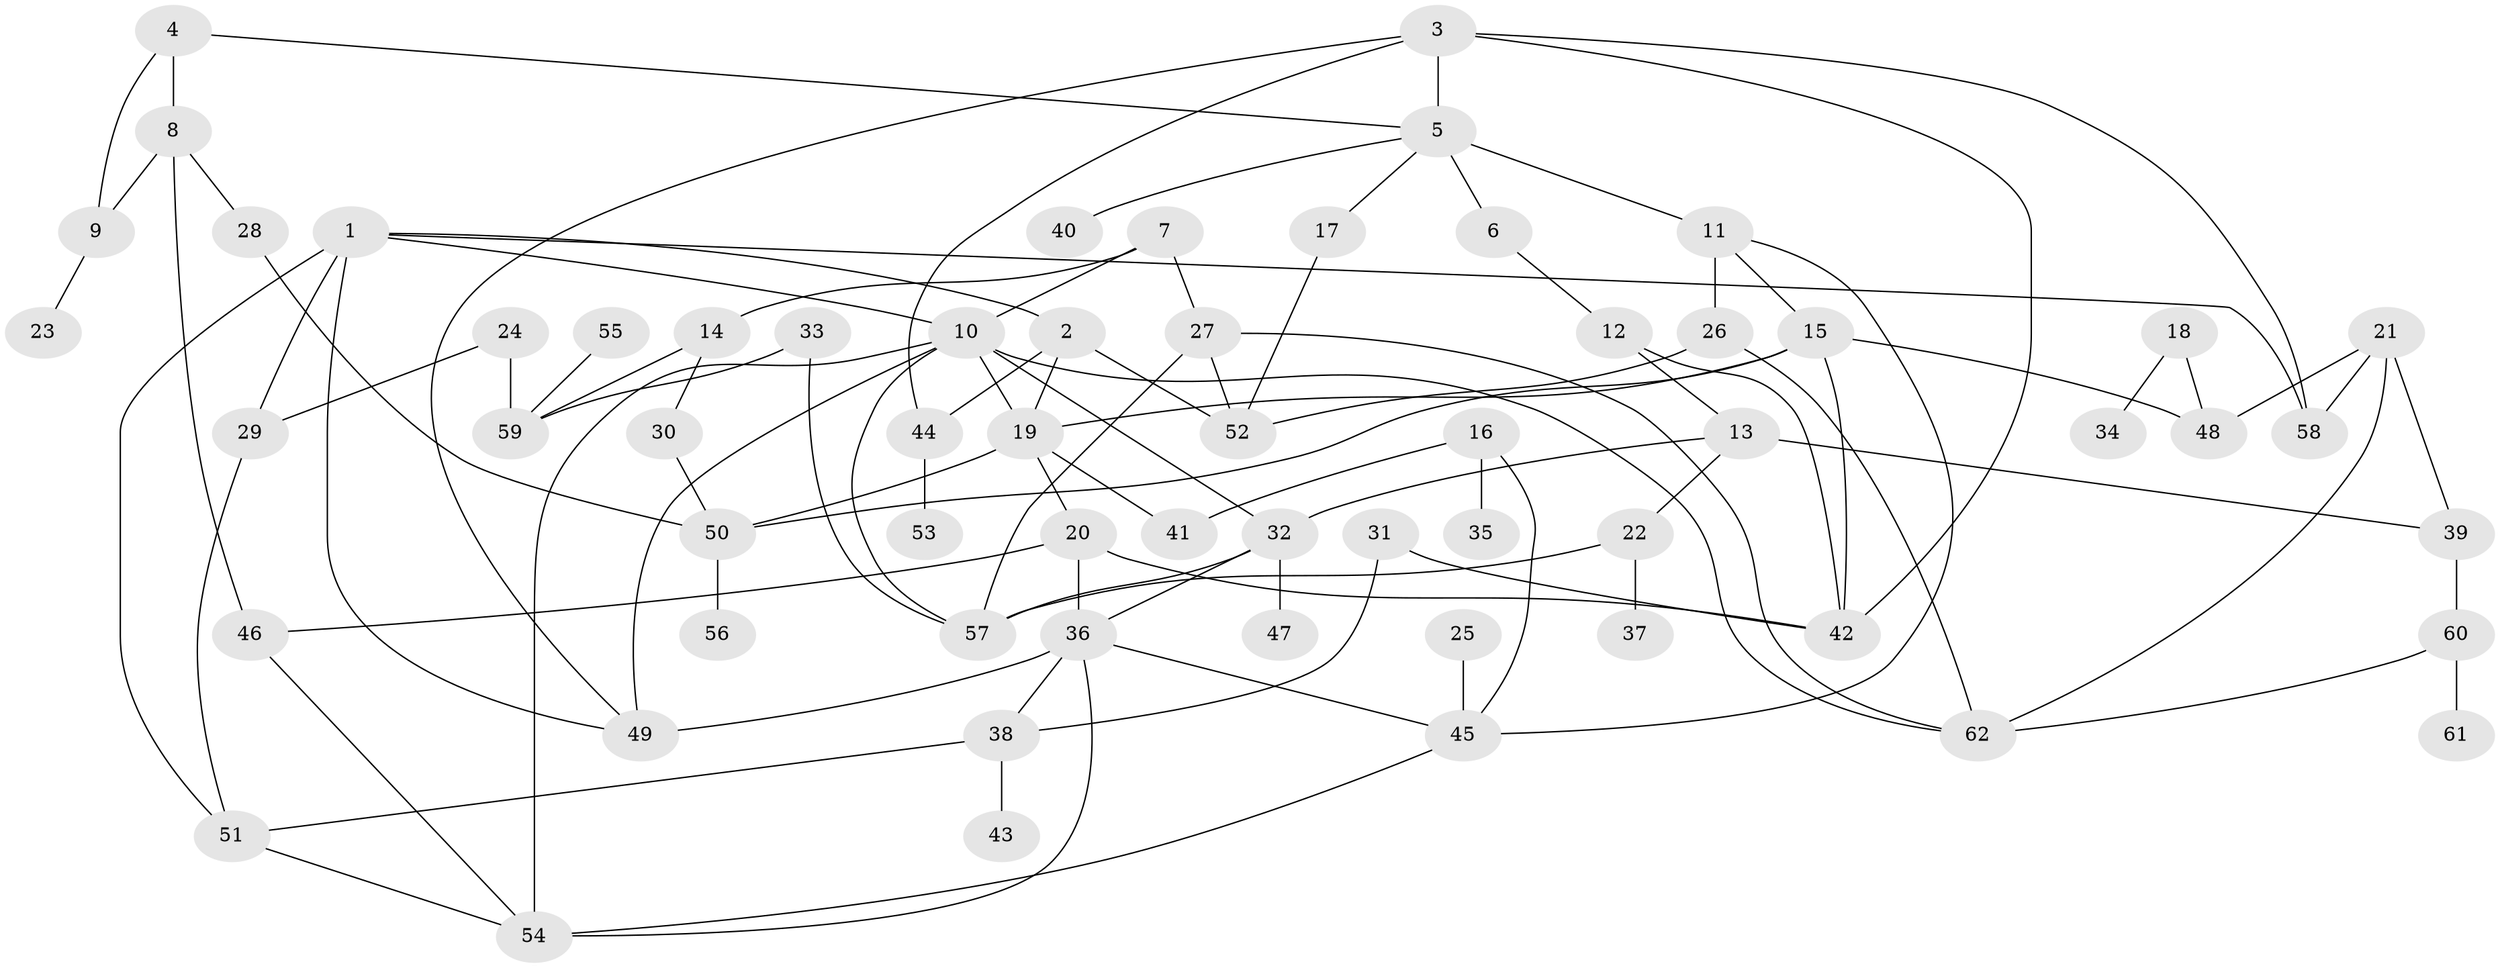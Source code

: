 // original degree distribution, {6: 0.056818181818181816, 5: 0.10227272727272728, 4: 0.125, 7: 0.011363636363636364, 3: 0.3181818181818182, 2: 0.20454545454545456, 1: 0.18181818181818182}
// Generated by graph-tools (version 1.1) at 2025/36/03/04/25 23:36:08]
// undirected, 62 vertices, 100 edges
graph export_dot {
  node [color=gray90,style=filled];
  1;
  2;
  3;
  4;
  5;
  6;
  7;
  8;
  9;
  10;
  11;
  12;
  13;
  14;
  15;
  16;
  17;
  18;
  19;
  20;
  21;
  22;
  23;
  24;
  25;
  26;
  27;
  28;
  29;
  30;
  31;
  32;
  33;
  34;
  35;
  36;
  37;
  38;
  39;
  40;
  41;
  42;
  43;
  44;
  45;
  46;
  47;
  48;
  49;
  50;
  51;
  52;
  53;
  54;
  55;
  56;
  57;
  58;
  59;
  60;
  61;
  62;
  1 -- 2 [weight=1.0];
  1 -- 10 [weight=1.0];
  1 -- 29 [weight=1.0];
  1 -- 49 [weight=1.0];
  1 -- 51 [weight=1.0];
  1 -- 58 [weight=1.0];
  2 -- 19 [weight=1.0];
  2 -- 44 [weight=1.0];
  2 -- 52 [weight=1.0];
  3 -- 5 [weight=1.0];
  3 -- 42 [weight=1.0];
  3 -- 44 [weight=1.0];
  3 -- 49 [weight=1.0];
  3 -- 58 [weight=1.0];
  4 -- 5 [weight=1.0];
  4 -- 8 [weight=1.0];
  4 -- 9 [weight=1.0];
  5 -- 6 [weight=1.0];
  5 -- 11 [weight=2.0];
  5 -- 17 [weight=1.0];
  5 -- 40 [weight=1.0];
  6 -- 12 [weight=1.0];
  7 -- 10 [weight=1.0];
  7 -- 14 [weight=1.0];
  7 -- 27 [weight=1.0];
  8 -- 9 [weight=1.0];
  8 -- 28 [weight=1.0];
  8 -- 46 [weight=1.0];
  9 -- 23 [weight=1.0];
  10 -- 19 [weight=1.0];
  10 -- 32 [weight=1.0];
  10 -- 49 [weight=2.0];
  10 -- 54 [weight=1.0];
  10 -- 57 [weight=1.0];
  10 -- 62 [weight=1.0];
  11 -- 15 [weight=1.0];
  11 -- 26 [weight=1.0];
  11 -- 45 [weight=1.0];
  12 -- 13 [weight=1.0];
  12 -- 42 [weight=1.0];
  13 -- 22 [weight=1.0];
  13 -- 32 [weight=1.0];
  13 -- 39 [weight=1.0];
  14 -- 30 [weight=1.0];
  14 -- 59 [weight=1.0];
  15 -- 19 [weight=1.0];
  15 -- 42 [weight=1.0];
  15 -- 48 [weight=1.0];
  15 -- 50 [weight=1.0];
  16 -- 35 [weight=1.0];
  16 -- 41 [weight=1.0];
  16 -- 45 [weight=1.0];
  17 -- 52 [weight=1.0];
  18 -- 34 [weight=1.0];
  18 -- 48 [weight=2.0];
  19 -- 20 [weight=1.0];
  19 -- 41 [weight=1.0];
  19 -- 50 [weight=1.0];
  20 -- 36 [weight=1.0];
  20 -- 42 [weight=1.0];
  20 -- 46 [weight=1.0];
  21 -- 39 [weight=1.0];
  21 -- 48 [weight=1.0];
  21 -- 58 [weight=1.0];
  21 -- 62 [weight=1.0];
  22 -- 37 [weight=1.0];
  22 -- 57 [weight=1.0];
  24 -- 29 [weight=1.0];
  24 -- 59 [weight=1.0];
  25 -- 45 [weight=1.0];
  26 -- 52 [weight=1.0];
  26 -- 62 [weight=1.0];
  27 -- 52 [weight=1.0];
  27 -- 57 [weight=1.0];
  27 -- 62 [weight=1.0];
  28 -- 50 [weight=1.0];
  29 -- 51 [weight=1.0];
  30 -- 50 [weight=1.0];
  31 -- 38 [weight=1.0];
  31 -- 42 [weight=1.0];
  32 -- 36 [weight=1.0];
  32 -- 47 [weight=1.0];
  32 -- 57 [weight=1.0];
  33 -- 57 [weight=1.0];
  33 -- 59 [weight=1.0];
  36 -- 38 [weight=1.0];
  36 -- 45 [weight=1.0];
  36 -- 49 [weight=2.0];
  36 -- 54 [weight=1.0];
  38 -- 43 [weight=2.0];
  38 -- 51 [weight=1.0];
  39 -- 60 [weight=1.0];
  44 -- 53 [weight=1.0];
  45 -- 54 [weight=1.0];
  46 -- 54 [weight=1.0];
  50 -- 56 [weight=1.0];
  51 -- 54 [weight=1.0];
  55 -- 59 [weight=1.0];
  60 -- 61 [weight=1.0];
  60 -- 62 [weight=1.0];
}
